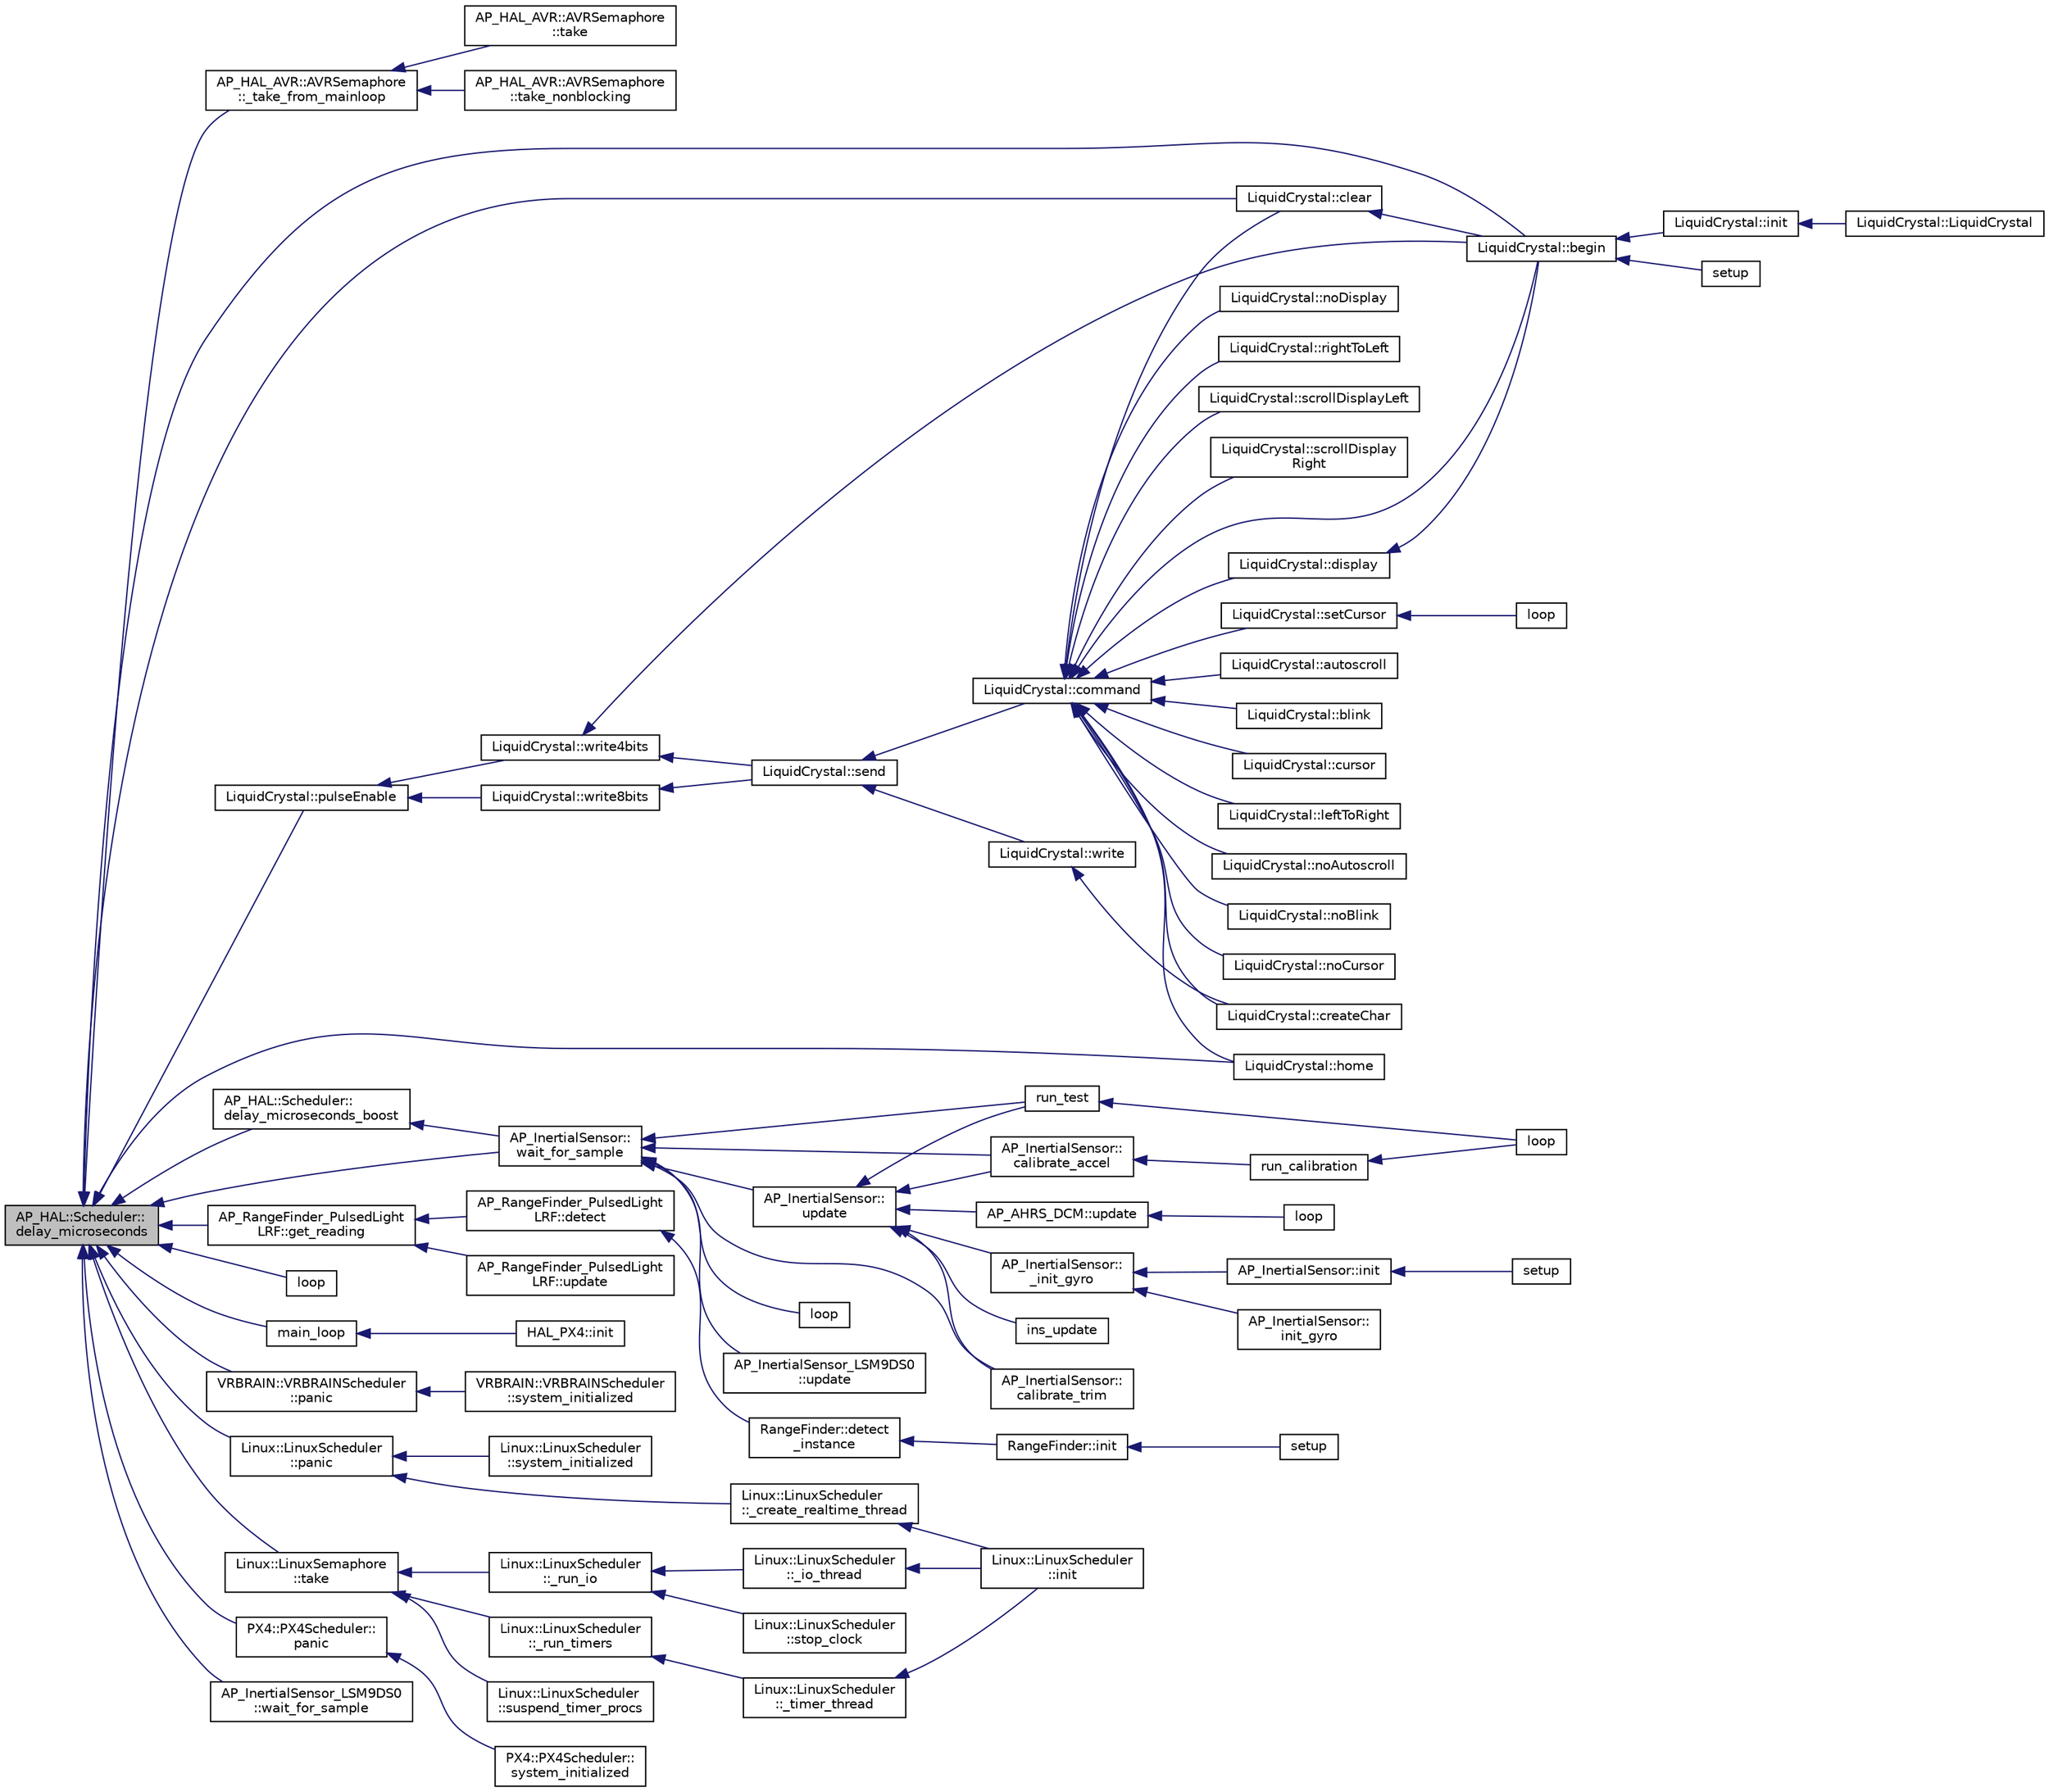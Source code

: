 digraph "AP_HAL::Scheduler::delay_microseconds"
{
 // INTERACTIVE_SVG=YES
  edge [fontname="Helvetica",fontsize="10",labelfontname="Helvetica",labelfontsize="10"];
  node [fontname="Helvetica",fontsize="10",shape=record];
  rankdir="LR";
  Node1 [label="AP_HAL::Scheduler::\ldelay_microseconds",height=0.2,width=0.4,color="black", fillcolor="grey75", style="filled" fontcolor="black"];
  Node1 -> Node2 [dir="back",color="midnightblue",fontsize="10",style="solid",fontname="Helvetica"];
  Node2 [label="AP_HAL_AVR::AVRSemaphore\l::_take_from_mainloop",height=0.2,width=0.4,color="black", fillcolor="white", style="filled",URL="$classAP__HAL__AVR_1_1AVRSemaphore.html#ac202ac4111fd7f20d25810fc7cb50712"];
  Node2 -> Node3 [dir="back",color="midnightblue",fontsize="10",style="solid",fontname="Helvetica"];
  Node3 [label="AP_HAL_AVR::AVRSemaphore\l::take",height=0.2,width=0.4,color="black", fillcolor="white", style="filled",URL="$classAP__HAL__AVR_1_1AVRSemaphore.html#a86950f7508da41c1ce6f099f21848f69"];
  Node2 -> Node4 [dir="back",color="midnightblue",fontsize="10",style="solid",fontname="Helvetica"];
  Node4 [label="AP_HAL_AVR::AVRSemaphore\l::take_nonblocking",height=0.2,width=0.4,color="black", fillcolor="white", style="filled",URL="$classAP__HAL__AVR_1_1AVRSemaphore.html#ac810fbff0013a3f5ff5265d14ed9345a"];
  Node1 -> Node5 [dir="back",color="midnightblue",fontsize="10",style="solid",fontname="Helvetica"];
  Node5 [label="LiquidCrystal::begin",height=0.2,width=0.4,color="black", fillcolor="white", style="filled",URL="$classLiquidCrystal.html#adb5f37d69809ed7c0772c74a4adff19b"];
  Node5 -> Node6 [dir="back",color="midnightblue",fontsize="10",style="solid",fontname="Helvetica"];
  Node6 [label="LiquidCrystal::init",height=0.2,width=0.4,color="black", fillcolor="white", style="filled",URL="$classLiquidCrystal.html#ae45eec827b26174f73e9cf3ddda635af"];
  Node6 -> Node7 [dir="back",color="midnightblue",fontsize="10",style="solid",fontname="Helvetica"];
  Node7 [label="LiquidCrystal::LiquidCrystal",height=0.2,width=0.4,color="black", fillcolor="white", style="filled",URL="$classLiquidCrystal.html#a30e3d865c4b4a003a36cb45903f93644"];
  Node5 -> Node8 [dir="back",color="midnightblue",fontsize="10",style="solid",fontname="Helvetica"];
  Node8 [label="setup",height=0.2,width=0.4,color="black", fillcolor="white", style="filled",URL="$LCDTest_8pde.html#a4fc01d736fe50cf5b977f755b675f11d"];
  Node1 -> Node9 [dir="back",color="midnightblue",fontsize="10",style="solid",fontname="Helvetica"];
  Node9 [label="LiquidCrystal::clear",height=0.2,width=0.4,color="black", fillcolor="white", style="filled",URL="$classLiquidCrystal.html#a8c2ee5196df87db7a3541f947135df13"];
  Node9 -> Node5 [dir="back",color="midnightblue",fontsize="10",style="solid",fontname="Helvetica"];
  Node1 -> Node10 [dir="back",color="midnightblue",fontsize="10",style="solid",fontname="Helvetica"];
  Node10 [label="AP_HAL::Scheduler::\ldelay_microseconds_boost",height=0.2,width=0.4,color="black", fillcolor="white", style="filled",URL="$classAP__HAL_1_1Scheduler.html#aa0beaea3a0ce331569f7617c10a06f53"];
  Node10 -> Node11 [dir="back",color="midnightblue",fontsize="10",style="solid",fontname="Helvetica"];
  Node11 [label="AP_InertialSensor::\lwait_for_sample",height=0.2,width=0.4,color="black", fillcolor="white", style="filled",URL="$classAP__InertialSensor.html#aa4faf114689e827390b5da7bc6fd5f20"];
  Node11 -> Node12 [dir="back",color="midnightblue",fontsize="10",style="solid",fontname="Helvetica"];
  Node12 [label="AP_InertialSensor::\lcalibrate_accel",height=0.2,width=0.4,color="black", fillcolor="white", style="filled",URL="$classAP__InertialSensor.html#a9a2e96ead5ec6958cc5428807318ee6b"];
  Node12 -> Node13 [dir="back",color="midnightblue",fontsize="10",style="solid",fontname="Helvetica"];
  Node13 [label="run_calibration",height=0.2,width=0.4,color="black", fillcolor="white", style="filled",URL="$INS__generic_8pde.html#a5f96ea11224723731b4efa6cf4f1237b"];
  Node13 -> Node14 [dir="back",color="midnightblue",fontsize="10",style="solid",fontname="Helvetica"];
  Node14 [label="loop",height=0.2,width=0.4,color="black", fillcolor="white", style="filled",URL="$INS__generic_8pde.html#a0b33edabd7f1c4e4a0bf32c67269be2f"];
  Node11 -> Node15 [dir="back",color="midnightblue",fontsize="10",style="solid",fontname="Helvetica"];
  Node15 [label="AP_InertialSensor::\lcalibrate_trim",height=0.2,width=0.4,color="black", fillcolor="white", style="filled",URL="$classAP__InertialSensor.html#ad87496184e3c6a775a10b3b5eb069cd9"];
  Node11 -> Node16 [dir="back",color="midnightblue",fontsize="10",style="solid",fontname="Helvetica"];
  Node16 [label="loop",height=0.2,width=0.4,color="black", fillcolor="white", style="filled",URL="$Scheduler__test_8pde.html#a0b33edabd7f1c4e4a0bf32c67269be2f"];
  Node11 -> Node17 [dir="back",color="midnightblue",fontsize="10",style="solid",fontname="Helvetica"];
  Node17 [label="run_test",height=0.2,width=0.4,color="black", fillcolor="white", style="filled",URL="$INS__generic_8pde.html#a660cca8a647c714961d509a29a019e8a"];
  Node17 -> Node14 [dir="back",color="midnightblue",fontsize="10",style="solid",fontname="Helvetica"];
  Node11 -> Node18 [dir="back",color="midnightblue",fontsize="10",style="solid",fontname="Helvetica"];
  Node18 [label="AP_InertialSensor_LSM9DS0\l::update",height=0.2,width=0.4,color="black", fillcolor="white", style="filled",URL="$classAP__InertialSensor__LSM9DS0.html#a2f444131d42816499a7a5d9083108529"];
  Node11 -> Node19 [dir="back",color="midnightblue",fontsize="10",style="solid",fontname="Helvetica"];
  Node19 [label="AP_InertialSensor::\lupdate",height=0.2,width=0.4,color="black", fillcolor="white", style="filled",URL="$classAP__InertialSensor.html#a2ab4e9e49af5ae38f38d3818fde2b675"];
  Node19 -> Node20 [dir="back",color="midnightblue",fontsize="10",style="solid",fontname="Helvetica"];
  Node20 [label="AP_InertialSensor::\l_init_gyro",height=0.2,width=0.4,color="black", fillcolor="white", style="filled",URL="$classAP__InertialSensor.html#a8744303832541bef0025d9698468938c"];
  Node20 -> Node21 [dir="back",color="midnightblue",fontsize="10",style="solid",fontname="Helvetica"];
  Node21 [label="AP_InertialSensor::init",height=0.2,width=0.4,color="black", fillcolor="white", style="filled",URL="$classAP__InertialSensor.html#ab0534f593e07f2d483ddd8c2b1bbf4d9"];
  Node21 -> Node22 [dir="back",color="midnightblue",fontsize="10",style="solid",fontname="Helvetica"];
  Node22 [label="setup",height=0.2,width=0.4,color="black", fillcolor="white", style="filled",URL="$AHRS__Test_8pde.html#a7dfd9b79bc5a37d7df40207afbc5431f"];
  Node20 -> Node23 [dir="back",color="midnightblue",fontsize="10",style="solid",fontname="Helvetica"];
  Node23 [label="AP_InertialSensor::\linit_gyro",height=0.2,width=0.4,color="black", fillcolor="white", style="filled",URL="$classAP__InertialSensor.html#a424609d1eb3dc8473040c9e6f87771ad"];
  Node19 -> Node12 [dir="back",color="midnightblue",fontsize="10",style="solid",fontname="Helvetica"];
  Node19 -> Node15 [dir="back",color="midnightblue",fontsize="10",style="solid",fontname="Helvetica"];
  Node19 -> Node24 [dir="back",color="midnightblue",fontsize="10",style="solid",fontname="Helvetica"];
  Node24 [label="ins_update",height=0.2,width=0.4,color="black", fillcolor="white", style="filled",URL="$Scheduler__test_8pde.html#a3cf73151d42c13ac8b583345fa287ac5"];
  Node19 -> Node17 [dir="back",color="midnightblue",fontsize="10",style="solid",fontname="Helvetica"];
  Node19 -> Node25 [dir="back",color="midnightblue",fontsize="10",style="solid",fontname="Helvetica"];
  Node25 [label="AP_AHRS_DCM::update",height=0.2,width=0.4,color="black", fillcolor="white", style="filled",URL="$classAP__AHRS__DCM.html#a6bf59b99999767fdbf4dfd363bc51bfd"];
  Node25 -> Node26 [dir="back",color="midnightblue",fontsize="10",style="solid",fontname="Helvetica"];
  Node26 [label="loop",height=0.2,width=0.4,color="black", fillcolor="white", style="filled",URL="$AHRS__Test_8pde.html#a0b33edabd7f1c4e4a0bf32c67269be2f"];
  Node1 -> Node27 [dir="back",color="midnightblue",fontsize="10",style="solid",fontname="Helvetica"];
  Node27 [label="AP_RangeFinder_PulsedLight\lLRF::get_reading",height=0.2,width=0.4,color="black", fillcolor="white", style="filled",URL="$classAP__RangeFinder__PulsedLightLRF.html#a51ff133034bca6db07bbf0792e3df4c2"];
  Node27 -> Node28 [dir="back",color="midnightblue",fontsize="10",style="solid",fontname="Helvetica"];
  Node28 [label="AP_RangeFinder_PulsedLight\lLRF::detect",height=0.2,width=0.4,color="black", fillcolor="white", style="filled",URL="$classAP__RangeFinder__PulsedLightLRF.html#a12f05561023eacee38730a22aeaef09c"];
  Node28 -> Node29 [dir="back",color="midnightblue",fontsize="10",style="solid",fontname="Helvetica"];
  Node29 [label="RangeFinder::detect\l_instance",height=0.2,width=0.4,color="black", fillcolor="white", style="filled",URL="$classRangeFinder.html#a7f7f9dce880eb37d53df67cba39bdda9"];
  Node29 -> Node30 [dir="back",color="midnightblue",fontsize="10",style="solid",fontname="Helvetica"];
  Node30 [label="RangeFinder::init",height=0.2,width=0.4,color="black", fillcolor="white", style="filled",URL="$classRangeFinder.html#a1c2d6a488e35a856814b5d48ca3d5d9e"];
  Node30 -> Node31 [dir="back",color="midnightblue",fontsize="10",style="solid",fontname="Helvetica"];
  Node31 [label="setup",height=0.2,width=0.4,color="black", fillcolor="white", style="filled",URL="$RFIND__test_8pde.html#a4fc01d736fe50cf5b977f755b675f11d"];
  Node27 -> Node32 [dir="back",color="midnightblue",fontsize="10",style="solid",fontname="Helvetica"];
  Node32 [label="AP_RangeFinder_PulsedLight\lLRF::update",height=0.2,width=0.4,color="black", fillcolor="white", style="filled",URL="$classAP__RangeFinder__PulsedLightLRF.html#ac465541eac74267f6dc1fa06d0301aa4"];
  Node1 -> Node33 [dir="back",color="midnightblue",fontsize="10",style="solid",fontname="Helvetica"];
  Node33 [label="LiquidCrystal::home",height=0.2,width=0.4,color="black", fillcolor="white", style="filled",URL="$classLiquidCrystal.html#aeabdf852b59e8155ef7df8db008c8d55"];
  Node1 -> Node34 [dir="back",color="midnightblue",fontsize="10",style="solid",fontname="Helvetica"];
  Node34 [label="loop",height=0.2,width=0.4,color="black", fillcolor="white", style="filled",URL="$VibTest_8pde.html#a0b33edabd7f1c4e4a0bf32c67269be2f"];
  Node1 -> Node35 [dir="back",color="midnightblue",fontsize="10",style="solid",fontname="Helvetica"];
  Node35 [label="main_loop",height=0.2,width=0.4,color="black", fillcolor="white", style="filled",URL="$HAL__PX4__Class_8cpp.html#a9bd6e6ad19a651d2c83ab3edb8d51924"];
  Node35 -> Node36 [dir="back",color="midnightblue",fontsize="10",style="solid",fontname="Helvetica"];
  Node36 [label="HAL_PX4::init",height=0.2,width=0.4,color="black", fillcolor="white", style="filled",URL="$classHAL__PX4.html#aa30a8fe0c2c42ede8ced6fc21e1c748a"];
  Node1 -> Node37 [dir="back",color="midnightblue",fontsize="10",style="solid",fontname="Helvetica"];
  Node37 [label="VRBRAIN::VRBRAINScheduler\l::panic",height=0.2,width=0.4,color="black", fillcolor="white", style="filled",URL="$classVRBRAIN_1_1VRBRAINScheduler.html#ac4baa6888c40632e052c16a1dde41c9e"];
  Node37 -> Node38 [dir="back",color="midnightblue",fontsize="10",style="solid",fontname="Helvetica"];
  Node38 [label="VRBRAIN::VRBRAINScheduler\l::system_initialized",height=0.2,width=0.4,color="black", fillcolor="white", style="filled",URL="$classVRBRAIN_1_1VRBRAINScheduler.html#a1269be344df9dd006324a57371534f50"];
  Node1 -> Node39 [dir="back",color="midnightblue",fontsize="10",style="solid",fontname="Helvetica"];
  Node39 [label="Linux::LinuxScheduler\l::panic",height=0.2,width=0.4,color="black", fillcolor="white", style="filled",URL="$classLinux_1_1LinuxScheduler.html#a4cad7ecdf1bc3bbe8969aab017b964f8"];
  Node39 -> Node40 [dir="back",color="midnightblue",fontsize="10",style="solid",fontname="Helvetica"];
  Node40 [label="Linux::LinuxScheduler\l::_create_realtime_thread",height=0.2,width=0.4,color="black", fillcolor="white", style="filled",URL="$classLinux_1_1LinuxScheduler.html#a19b16f9b871684e8c64d69bb94ad7a5f"];
  Node40 -> Node41 [dir="back",color="midnightblue",fontsize="10",style="solid",fontname="Helvetica"];
  Node41 [label="Linux::LinuxScheduler\l::init",height=0.2,width=0.4,color="black", fillcolor="white", style="filled",URL="$classLinux_1_1LinuxScheduler.html#a9b85c92d0c6cb394981442d0744bbc91"];
  Node39 -> Node42 [dir="back",color="midnightblue",fontsize="10",style="solid",fontname="Helvetica"];
  Node42 [label="Linux::LinuxScheduler\l::system_initialized",height=0.2,width=0.4,color="black", fillcolor="white", style="filled",URL="$classLinux_1_1LinuxScheduler.html#af2374d64bd95ca686a549ac2a81308d9"];
  Node1 -> Node43 [dir="back",color="midnightblue",fontsize="10",style="solid",fontname="Helvetica"];
  Node43 [label="PX4::PX4Scheduler::\lpanic",height=0.2,width=0.4,color="black", fillcolor="white", style="filled",URL="$classPX4_1_1PX4Scheduler.html#a9372fac5c32af1bada2cd075a0dae806"];
  Node43 -> Node44 [dir="back",color="midnightblue",fontsize="10",style="solid",fontname="Helvetica"];
  Node44 [label="PX4::PX4Scheduler::\lsystem_initialized",height=0.2,width=0.4,color="black", fillcolor="white", style="filled",URL="$classPX4_1_1PX4Scheduler.html#a65eddef3f873bba64f381f3807ec3a81"];
  Node1 -> Node45 [dir="back",color="midnightblue",fontsize="10",style="solid",fontname="Helvetica"];
  Node45 [label="LiquidCrystal::pulseEnable",height=0.2,width=0.4,color="black", fillcolor="white", style="filled",URL="$classLiquidCrystal.html#a44d84c010396c993f124d2feb9dc794d"];
  Node45 -> Node46 [dir="back",color="midnightblue",fontsize="10",style="solid",fontname="Helvetica"];
  Node46 [label="LiquidCrystal::write4bits",height=0.2,width=0.4,color="black", fillcolor="white", style="filled",URL="$classLiquidCrystal.html#ae1ad9d020a615296b3ee2d3c140e66c4"];
  Node46 -> Node5 [dir="back",color="midnightblue",fontsize="10",style="solid",fontname="Helvetica"];
  Node46 -> Node47 [dir="back",color="midnightblue",fontsize="10",style="solid",fontname="Helvetica"];
  Node47 [label="LiquidCrystal::send",height=0.2,width=0.4,color="black", fillcolor="white", style="filled",URL="$classLiquidCrystal.html#a8a1a410acbfd18084fdff4c540876346"];
  Node47 -> Node48 [dir="back",color="midnightblue",fontsize="10",style="solid",fontname="Helvetica"];
  Node48 [label="LiquidCrystal::command",height=0.2,width=0.4,color="black", fillcolor="white", style="filled",URL="$classLiquidCrystal.html#a9aab48e57cd068d0cb63e9c4ca4c47f0"];
  Node48 -> Node49 [dir="back",color="midnightblue",fontsize="10",style="solid",fontname="Helvetica"];
  Node49 [label="LiquidCrystal::autoscroll",height=0.2,width=0.4,color="black", fillcolor="white", style="filled",URL="$classLiquidCrystal.html#aa5ac50d6a2053eb1c06abe62614131b4"];
  Node48 -> Node5 [dir="back",color="midnightblue",fontsize="10",style="solid",fontname="Helvetica"];
  Node48 -> Node50 [dir="back",color="midnightblue",fontsize="10",style="solid",fontname="Helvetica"];
  Node50 [label="LiquidCrystal::blink",height=0.2,width=0.4,color="black", fillcolor="white", style="filled",URL="$classLiquidCrystal.html#a3eadecb726b55a400f08d5e520f9cb9b"];
  Node48 -> Node9 [dir="back",color="midnightblue",fontsize="10",style="solid",fontname="Helvetica"];
  Node48 -> Node51 [dir="back",color="midnightblue",fontsize="10",style="solid",fontname="Helvetica"];
  Node51 [label="LiquidCrystal::createChar",height=0.2,width=0.4,color="black", fillcolor="white", style="filled",URL="$classLiquidCrystal.html#adee3f44b7c819e744cc22949cf390aa6"];
  Node48 -> Node52 [dir="back",color="midnightblue",fontsize="10",style="solid",fontname="Helvetica"];
  Node52 [label="LiquidCrystal::cursor",height=0.2,width=0.4,color="black", fillcolor="white", style="filled",URL="$classLiquidCrystal.html#a31f590023c937a6faabdfc50dfb18717"];
  Node48 -> Node53 [dir="back",color="midnightblue",fontsize="10",style="solid",fontname="Helvetica"];
  Node53 [label="LiquidCrystal::display",height=0.2,width=0.4,color="black", fillcolor="white", style="filled",URL="$classLiquidCrystal.html#a81bb76db1b82a8e55a07de6cb0a262b2"];
  Node53 -> Node5 [dir="back",color="midnightblue",fontsize="10",style="solid",fontname="Helvetica"];
  Node48 -> Node33 [dir="back",color="midnightblue",fontsize="10",style="solid",fontname="Helvetica"];
  Node48 -> Node54 [dir="back",color="midnightblue",fontsize="10",style="solid",fontname="Helvetica"];
  Node54 [label="LiquidCrystal::leftToRight",height=0.2,width=0.4,color="black", fillcolor="white", style="filled",URL="$classLiquidCrystal.html#ae489f88dfac1680cbe61caf355026874"];
  Node48 -> Node55 [dir="back",color="midnightblue",fontsize="10",style="solid",fontname="Helvetica"];
  Node55 [label="LiquidCrystal::noAutoscroll",height=0.2,width=0.4,color="black", fillcolor="white", style="filled",URL="$classLiquidCrystal.html#ad4c142852e49b6fc2284a0fbc234172c"];
  Node48 -> Node56 [dir="back",color="midnightblue",fontsize="10",style="solid",fontname="Helvetica"];
  Node56 [label="LiquidCrystal::noBlink",height=0.2,width=0.4,color="black", fillcolor="white", style="filled",URL="$classLiquidCrystal.html#a05d4fa9025c421a833081090cb8039ac"];
  Node48 -> Node57 [dir="back",color="midnightblue",fontsize="10",style="solid",fontname="Helvetica"];
  Node57 [label="LiquidCrystal::noCursor",height=0.2,width=0.4,color="black", fillcolor="white", style="filled",URL="$classLiquidCrystal.html#ab2ec8e89fe805e3e0e842e53a45aaeae"];
  Node48 -> Node58 [dir="back",color="midnightblue",fontsize="10",style="solid",fontname="Helvetica"];
  Node58 [label="LiquidCrystal::noDisplay",height=0.2,width=0.4,color="black", fillcolor="white", style="filled",URL="$classLiquidCrystal.html#a85bbecc7cebc6e44972b191fbd175c23"];
  Node48 -> Node59 [dir="back",color="midnightblue",fontsize="10",style="solid",fontname="Helvetica"];
  Node59 [label="LiquidCrystal::rightToLeft",height=0.2,width=0.4,color="black", fillcolor="white", style="filled",URL="$classLiquidCrystal.html#a19018898bae01eb687442258cc60ffc9"];
  Node48 -> Node60 [dir="back",color="midnightblue",fontsize="10",style="solid",fontname="Helvetica"];
  Node60 [label="LiquidCrystal::scrollDisplayLeft",height=0.2,width=0.4,color="black", fillcolor="white", style="filled",URL="$classLiquidCrystal.html#afa91cf6e72bfc07537a3ad79f4864f29"];
  Node48 -> Node61 [dir="back",color="midnightblue",fontsize="10",style="solid",fontname="Helvetica"];
  Node61 [label="LiquidCrystal::scrollDisplay\lRight",height=0.2,width=0.4,color="black", fillcolor="white", style="filled",URL="$classLiquidCrystal.html#a271b5da2427321ae09da303b83567e90"];
  Node48 -> Node62 [dir="back",color="midnightblue",fontsize="10",style="solid",fontname="Helvetica"];
  Node62 [label="LiquidCrystal::setCursor",height=0.2,width=0.4,color="black", fillcolor="white", style="filled",URL="$classLiquidCrystal.html#a94bc7bf59c72b5d3326844cc0f1c5827"];
  Node62 -> Node63 [dir="back",color="midnightblue",fontsize="10",style="solid",fontname="Helvetica"];
  Node63 [label="loop",height=0.2,width=0.4,color="black", fillcolor="white", style="filled",URL="$LCDTest_8pde.html#afe461d27b9c48d5921c00d521181f12f"];
  Node47 -> Node64 [dir="back",color="midnightblue",fontsize="10",style="solid",fontname="Helvetica"];
  Node64 [label="LiquidCrystal::write",height=0.2,width=0.4,color="black", fillcolor="white", style="filled",URL="$classLiquidCrystal.html#a728e6f1ad663aaa59930f64255e30b90"];
  Node64 -> Node51 [dir="back",color="midnightblue",fontsize="10",style="solid",fontname="Helvetica"];
  Node45 -> Node65 [dir="back",color="midnightblue",fontsize="10",style="solid",fontname="Helvetica"];
  Node65 [label="LiquidCrystal::write8bits",height=0.2,width=0.4,color="black", fillcolor="white", style="filled",URL="$classLiquidCrystal.html#adc85e29d71f867846c7dee5e968224d8"];
  Node65 -> Node47 [dir="back",color="midnightblue",fontsize="10",style="solid",fontname="Helvetica"];
  Node1 -> Node66 [dir="back",color="midnightblue",fontsize="10",style="solid",fontname="Helvetica"];
  Node66 [label="Linux::LinuxSemaphore\l::take",height=0.2,width=0.4,color="black", fillcolor="white", style="filled",URL="$classLinux_1_1LinuxSemaphore.html#aeb67a6316045bb520884a0e1518faf60"];
  Node66 -> Node67 [dir="back",color="midnightblue",fontsize="10",style="solid",fontname="Helvetica"];
  Node67 [label="Linux::LinuxScheduler\l::suspend_timer_procs",height=0.2,width=0.4,color="black", fillcolor="white", style="filled",URL="$classLinux_1_1LinuxScheduler.html#abf26438862042016af1e4ae69761fd76"];
  Node66 -> Node68 [dir="back",color="midnightblue",fontsize="10",style="solid",fontname="Helvetica"];
  Node68 [label="Linux::LinuxScheduler\l::_run_timers",height=0.2,width=0.4,color="black", fillcolor="white", style="filled",URL="$classLinux_1_1LinuxScheduler.html#ab6c47de85c733b200bd687a4be4235f2"];
  Node68 -> Node69 [dir="back",color="midnightblue",fontsize="10",style="solid",fontname="Helvetica"];
  Node69 [label="Linux::LinuxScheduler\l::_timer_thread",height=0.2,width=0.4,color="black", fillcolor="white", style="filled",URL="$classLinux_1_1LinuxScheduler.html#a85f014765f99e48c2e7f14563dfc9a00"];
  Node69 -> Node41 [dir="back",color="midnightblue",fontsize="10",style="solid",fontname="Helvetica"];
  Node66 -> Node70 [dir="back",color="midnightblue",fontsize="10",style="solid",fontname="Helvetica"];
  Node70 [label="Linux::LinuxScheduler\l::_run_io",height=0.2,width=0.4,color="black", fillcolor="white", style="filled",URL="$classLinux_1_1LinuxScheduler.html#a8ce627229b5357fc187d2829a551d8a5"];
  Node70 -> Node71 [dir="back",color="midnightblue",fontsize="10",style="solid",fontname="Helvetica"];
  Node71 [label="Linux::LinuxScheduler\l::_io_thread",height=0.2,width=0.4,color="black", fillcolor="white", style="filled",URL="$classLinux_1_1LinuxScheduler.html#a1df8eefe812e9771393d66dac35e0d1c"];
  Node71 -> Node41 [dir="back",color="midnightblue",fontsize="10",style="solid",fontname="Helvetica"];
  Node70 -> Node72 [dir="back",color="midnightblue",fontsize="10",style="solid",fontname="Helvetica"];
  Node72 [label="Linux::LinuxScheduler\l::stop_clock",height=0.2,width=0.4,color="black", fillcolor="white", style="filled",URL="$classLinux_1_1LinuxScheduler.html#a0de23bdddc54c2c0288291b2bd2114b9"];
  Node1 -> Node73 [dir="back",color="midnightblue",fontsize="10",style="solid",fontname="Helvetica"];
  Node73 [label="AP_InertialSensor_LSM9DS0\l::wait_for_sample",height=0.2,width=0.4,color="black", fillcolor="white", style="filled",URL="$classAP__InertialSensor__LSM9DS0.html#a755bf2fd7903364b1d5ffb00bc0429b0"];
  Node1 -> Node11 [dir="back",color="midnightblue",fontsize="10",style="solid",fontname="Helvetica"];
}
